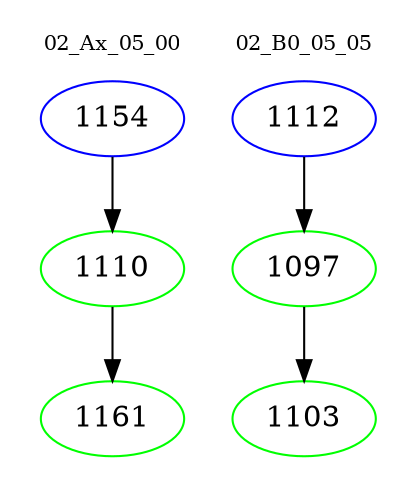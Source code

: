 digraph{
subgraph cluster_0 {
color = white
label = "02_Ax_05_00";
fontsize=10;
T0_1154 [label="1154", color="blue"]
T0_1154 -> T0_1110 [color="black"]
T0_1110 [label="1110", color="green"]
T0_1110 -> T0_1161 [color="black"]
T0_1161 [label="1161", color="green"]
}
subgraph cluster_1 {
color = white
label = "02_B0_05_05";
fontsize=10;
T1_1112 [label="1112", color="blue"]
T1_1112 -> T1_1097 [color="black"]
T1_1097 [label="1097", color="green"]
T1_1097 -> T1_1103 [color="black"]
T1_1103 [label="1103", color="green"]
}
}
